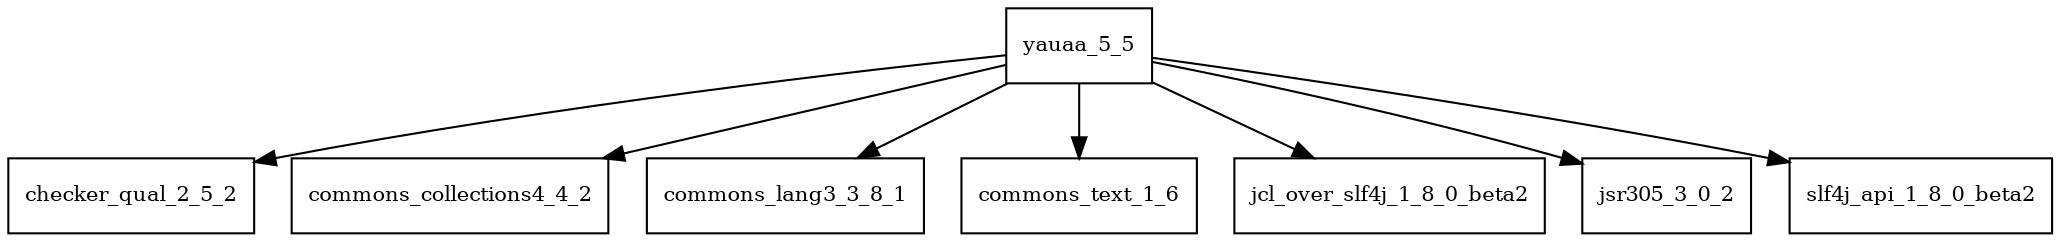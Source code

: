 digraph yauaa_5_5_dependencies {
  node [shape = box, fontsize=10.0];
  yauaa_5_5 -> checker_qual_2_5_2;
  yauaa_5_5 -> commons_collections4_4_2;
  yauaa_5_5 -> commons_lang3_3_8_1;
  yauaa_5_5 -> commons_text_1_6;
  yauaa_5_5 -> jcl_over_slf4j_1_8_0_beta2;
  yauaa_5_5 -> jsr305_3_0_2;
  yauaa_5_5 -> slf4j_api_1_8_0_beta2;
}
